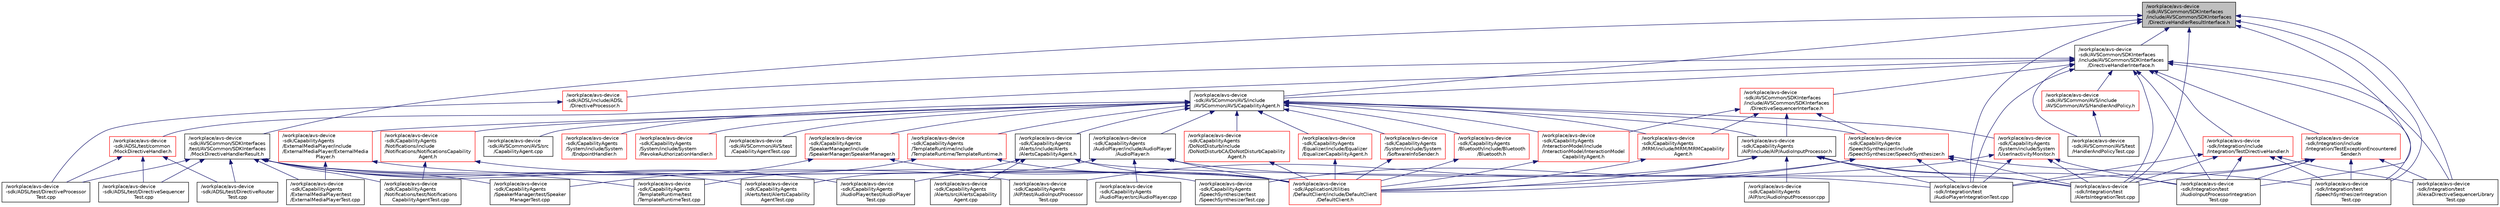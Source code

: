 digraph "/workplace/avs-device-sdk/AVSCommon/SDKInterfaces/include/AVSCommon/SDKInterfaces/DirectiveHandlerResultInterface.h"
{
  edge [fontname="Helvetica",fontsize="10",labelfontname="Helvetica",labelfontsize="10"];
  node [fontname="Helvetica",fontsize="10",shape=record];
  Node1 [label="/workplace/avs-device\l-sdk/AVSCommon/SDKInterfaces\l/include/AVSCommon/SDKInterfaces\l/DirectiveHandlerResultInterface.h",height=0.2,width=0.4,color="black", fillcolor="grey75", style="filled", fontcolor="black"];
  Node1 -> Node2 [dir="back",color="midnightblue",fontsize="10",style="solid",fontname="Helvetica"];
  Node2 [label="/workplace/avs-device\l-sdk/AVSCommon/AVS/include\l/AVSCommon/AVS/CapabilityAgent.h",height=0.2,width=0.4,color="black", fillcolor="white", style="filled",URL="$_capability_agent_8h.html"];
  Node2 -> Node3 [dir="back",color="midnightblue",fontsize="10",style="solid",fontname="Helvetica"];
  Node3 [label="/workplace/avs-device\l-sdk/AVSCommon/AVS/src\l/CapabilityAgent.cpp",height=0.2,width=0.4,color="black", fillcolor="white", style="filled",URL="$_capability_agent_8cpp.html"];
  Node2 -> Node4 [dir="back",color="midnightblue",fontsize="10",style="solid",fontname="Helvetica"];
  Node4 [label="/workplace/avs-device\l-sdk/AVSCommon/AVS/test\l/CapabilityAgentTest.cpp",height=0.2,width=0.4,color="black", fillcolor="white", style="filled",URL="$_capability_agent_test_8cpp.html"];
  Node2 -> Node5 [dir="back",color="midnightblue",fontsize="10",style="solid",fontname="Helvetica"];
  Node5 [label="/workplace/avs-device\l-sdk/CapabilityAgents\l/AIP/include/AIP/AudioInputProcessor.h",height=0.2,width=0.4,color="black", fillcolor="white", style="filled",URL="$_audio_input_processor_8h.html"];
  Node5 -> Node6 [dir="back",color="midnightblue",fontsize="10",style="solid",fontname="Helvetica"];
  Node6 [label="/workplace/avs-device\l-sdk/ApplicationUtilities\l/DefaultClient/include/DefaultClient\l/DefaultClient.h",height=0.2,width=0.4,color="red", fillcolor="white", style="filled",URL="$_default_client_8h.html"];
  Node5 -> Node7 [dir="back",color="midnightblue",fontsize="10",style="solid",fontname="Helvetica"];
  Node7 [label="/workplace/avs-device\l-sdk/CapabilityAgents\l/AIP/src/AudioInputProcessor.cpp",height=0.2,width=0.4,color="black", fillcolor="white", style="filled",URL="$_audio_input_processor_8cpp.html"];
  Node5 -> Node8 [dir="back",color="midnightblue",fontsize="10",style="solid",fontname="Helvetica"];
  Node8 [label="/workplace/avs-device\l-sdk/CapabilityAgents\l/AIP/test/AudioInputProcessor\lTest.cpp",height=0.2,width=0.4,color="black", fillcolor="white", style="filled",URL="$_audio_input_processor_test_8cpp.html"];
  Node5 -> Node9 [dir="back",color="midnightblue",fontsize="10",style="solid",fontname="Helvetica"];
  Node9 [label="/workplace/avs-device\l-sdk/Integration/test\l/AlertsIntegrationTest.cpp",height=0.2,width=0.4,color="black", fillcolor="white", style="filled",URL="$_alerts_integration_test_8cpp.html"];
  Node5 -> Node10 [dir="back",color="midnightblue",fontsize="10",style="solid",fontname="Helvetica"];
  Node10 [label="/workplace/avs-device\l-sdk/Integration/test\l/AudioInputProcessorIntegration\lTest.cpp",height=0.2,width=0.4,color="black", fillcolor="white", style="filled",URL="$_audio_input_processor_integration_test_8cpp.html"];
  Node5 -> Node11 [dir="back",color="midnightblue",fontsize="10",style="solid",fontname="Helvetica"];
  Node11 [label="/workplace/avs-device\l-sdk/Integration/test\l/AudioPlayerIntegrationTest.cpp",height=0.2,width=0.4,color="black", fillcolor="white", style="filled",URL="$_audio_player_integration_test_8cpp.html"];
  Node2 -> Node12 [dir="back",color="midnightblue",fontsize="10",style="solid",fontname="Helvetica"];
  Node12 [label="/workplace/avs-device\l-sdk/CapabilityAgents\l/Alerts/include/Alerts\l/AlertsCapabilityAgent.h",height=0.2,width=0.4,color="black", fillcolor="white", style="filled",URL="$_alerts_capability_agent_8h.html"];
  Node12 -> Node6 [dir="back",color="midnightblue",fontsize="10",style="solid",fontname="Helvetica"];
  Node12 -> Node13 [dir="back",color="midnightblue",fontsize="10",style="solid",fontname="Helvetica"];
  Node13 [label="/workplace/avs-device\l-sdk/CapabilityAgents\l/Alerts/src/AlertsCapability\lAgent.cpp",height=0.2,width=0.4,color="black", fillcolor="white", style="filled",URL="$_alerts_capability_agent_8cpp.html"];
  Node12 -> Node14 [dir="back",color="midnightblue",fontsize="10",style="solid",fontname="Helvetica"];
  Node14 [label="/workplace/avs-device\l-sdk/CapabilityAgents\l/Alerts/test/AlertsCapability\lAgentTest.cpp",height=0.2,width=0.4,color="black", fillcolor="white", style="filled",URL="$_alerts_capability_agent_test_8cpp.html"];
  Node12 -> Node9 [dir="back",color="midnightblue",fontsize="10",style="solid",fontname="Helvetica"];
  Node2 -> Node15 [dir="back",color="midnightblue",fontsize="10",style="solid",fontname="Helvetica"];
  Node15 [label="/workplace/avs-device\l-sdk/CapabilityAgents\l/AudioPlayer/include/AudioPlayer\l/AudioPlayer.h",height=0.2,width=0.4,color="black", fillcolor="white", style="filled",URL="$_audio_player_8h.html"];
  Node15 -> Node6 [dir="back",color="midnightblue",fontsize="10",style="solid",fontname="Helvetica"];
  Node15 -> Node16 [dir="back",color="midnightblue",fontsize="10",style="solid",fontname="Helvetica"];
  Node16 [label="/workplace/avs-device\l-sdk/CapabilityAgents\l/AudioPlayer/src/AudioPlayer.cpp",height=0.2,width=0.4,color="black", fillcolor="white", style="filled",URL="$_audio_player_8cpp.html"];
  Node15 -> Node17 [dir="back",color="midnightblue",fontsize="10",style="solid",fontname="Helvetica"];
  Node17 [label="/workplace/avs-device\l-sdk/CapabilityAgents\l/AudioPlayer/test/AudioPlayer\lTest.cpp",height=0.2,width=0.4,color="black", fillcolor="white", style="filled",URL="$_audio_player_test_8cpp.html"];
  Node15 -> Node11 [dir="back",color="midnightblue",fontsize="10",style="solid",fontname="Helvetica"];
  Node2 -> Node18 [dir="back",color="midnightblue",fontsize="10",style="solid",fontname="Helvetica"];
  Node18 [label="/workplace/avs-device\l-sdk/CapabilityAgents\l/Bluetooth/include/Bluetooth\l/Bluetooth.h",height=0.2,width=0.4,color="red", fillcolor="white", style="filled",URL="$_bluetooth_8h.html"];
  Node18 -> Node6 [dir="back",color="midnightblue",fontsize="10",style="solid",fontname="Helvetica"];
  Node2 -> Node19 [dir="back",color="midnightblue",fontsize="10",style="solid",fontname="Helvetica"];
  Node19 [label="/workplace/avs-device\l-sdk/CapabilityAgents\l/DoNotDisturb/include\l/DoNotDisturbCA/DoNotDisturbCapability\lAgent.h",height=0.2,width=0.4,color="red", fillcolor="white", style="filled",URL="$_do_not_disturb_capability_agent_8h.html"];
  Node19 -> Node6 [dir="back",color="midnightblue",fontsize="10",style="solid",fontname="Helvetica"];
  Node2 -> Node20 [dir="back",color="midnightblue",fontsize="10",style="solid",fontname="Helvetica"];
  Node20 [label="/workplace/avs-device\l-sdk/CapabilityAgents\l/Equalizer/include/Equalizer\l/EqualizerCapabilityAgent.h",height=0.2,width=0.4,color="red", fillcolor="white", style="filled",URL="$_equalizer_capability_agent_8h.html"];
  Node20 -> Node6 [dir="back",color="midnightblue",fontsize="10",style="solid",fontname="Helvetica"];
  Node2 -> Node21 [dir="back",color="midnightblue",fontsize="10",style="solid",fontname="Helvetica"];
  Node21 [label="/workplace/avs-device\l-sdk/CapabilityAgents\l/ExternalMediaPlayer/include\l/ExternalMediaPlayer/ExternalMedia\lPlayer.h",height=0.2,width=0.4,color="red", fillcolor="white", style="filled",URL="$_external_media_player_8h.html"];
  Node21 -> Node6 [dir="back",color="midnightblue",fontsize="10",style="solid",fontname="Helvetica"];
  Node21 -> Node22 [dir="back",color="midnightblue",fontsize="10",style="solid",fontname="Helvetica"];
  Node22 [label="/workplace/avs-device\l-sdk/CapabilityAgents\l/ExternalMediaPlayer/test\l/ExternalMediaPlayerTest.cpp",height=0.2,width=0.4,color="black", fillcolor="white", style="filled",URL="$_external_media_player_test_8cpp.html"];
  Node2 -> Node23 [dir="back",color="midnightblue",fontsize="10",style="solid",fontname="Helvetica"];
  Node23 [label="/workplace/avs-device\l-sdk/CapabilityAgents\l/InteractionModel/include\l/InteractionModel/InteractionModel\lCapabilityAgent.h",height=0.2,width=0.4,color="red", fillcolor="white", style="filled",URL="$_interaction_model_capability_agent_8h.html"];
  Node23 -> Node6 [dir="back",color="midnightblue",fontsize="10",style="solid",fontname="Helvetica"];
  Node2 -> Node24 [dir="back",color="midnightblue",fontsize="10",style="solid",fontname="Helvetica"];
  Node24 [label="/workplace/avs-device\l-sdk/CapabilityAgents\l/MRM/include/MRM/MRMCapability\lAgent.h",height=0.2,width=0.4,color="red", fillcolor="white", style="filled",URL="$_m_r_m_capability_agent_8h.html"];
  Node24 -> Node6 [dir="back",color="midnightblue",fontsize="10",style="solid",fontname="Helvetica"];
  Node2 -> Node25 [dir="back",color="midnightblue",fontsize="10",style="solid",fontname="Helvetica"];
  Node25 [label="/workplace/avs-device\l-sdk/CapabilityAgents\l/Notifications/include\l/Notifications/NotificationsCapability\lAgent.h",height=0.2,width=0.4,color="red", fillcolor="white", style="filled",URL="$_notifications_capability_agent_8h.html"];
  Node25 -> Node6 [dir="back",color="midnightblue",fontsize="10",style="solid",fontname="Helvetica"];
  Node25 -> Node26 [dir="back",color="midnightblue",fontsize="10",style="solid",fontname="Helvetica"];
  Node26 [label="/workplace/avs-device\l-sdk/CapabilityAgents\l/Notifications/test/Notifications\lCapabilityAgentTest.cpp",height=0.2,width=0.4,color="black", fillcolor="white", style="filled",URL="$_notifications_capability_agent_test_8cpp.html"];
  Node2 -> Node27 [dir="back",color="midnightblue",fontsize="10",style="solid",fontname="Helvetica"];
  Node27 [label="/workplace/avs-device\l-sdk/CapabilityAgents\l/SpeakerManager/include\l/SpeakerManager/SpeakerManager.h",height=0.2,width=0.4,color="red", fillcolor="white", style="filled",URL="$_speaker_manager_8h.html"];
  Node27 -> Node6 [dir="back",color="midnightblue",fontsize="10",style="solid",fontname="Helvetica"];
  Node27 -> Node28 [dir="back",color="midnightblue",fontsize="10",style="solid",fontname="Helvetica"];
  Node28 [label="/workplace/avs-device\l-sdk/CapabilityAgents\l/SpeakerManager/test/Speaker\lManagerTest.cpp",height=0.2,width=0.4,color="black", fillcolor="white", style="filled",URL="$_speaker_manager_test_8cpp.html"];
  Node2 -> Node29 [dir="back",color="midnightblue",fontsize="10",style="solid",fontname="Helvetica"];
  Node29 [label="/workplace/avs-device\l-sdk/CapabilityAgents\l/SpeechSynthesizer/include\l/SpeechSynthesizer/SpeechSynthesizer.h",height=0.2,width=0.4,color="red", fillcolor="white", style="filled",URL="$_speech_synthesizer_8h.html"];
  Node29 -> Node6 [dir="back",color="midnightblue",fontsize="10",style="solid",fontname="Helvetica"];
  Node29 -> Node30 [dir="back",color="midnightblue",fontsize="10",style="solid",fontname="Helvetica"];
  Node30 [label="/workplace/avs-device\l-sdk/CapabilityAgents\l/SpeechSynthesizer/test\l/SpeechSynthesizerTest.cpp",height=0.2,width=0.4,color="black", fillcolor="white", style="filled",URL="$_speech_synthesizer_test_8cpp.html"];
  Node29 -> Node9 [dir="back",color="midnightblue",fontsize="10",style="solid",fontname="Helvetica"];
  Node29 -> Node11 [dir="back",color="midnightblue",fontsize="10",style="solid",fontname="Helvetica"];
  Node29 -> Node31 [dir="back",color="midnightblue",fontsize="10",style="solid",fontname="Helvetica"];
  Node31 [label="/workplace/avs-device\l-sdk/Integration/test\l/SpeechSynthesizerIntegration\lTest.cpp",height=0.2,width=0.4,color="black", fillcolor="white", style="filled",URL="$_speech_synthesizer_integration_test_8cpp.html"];
  Node2 -> Node32 [dir="back",color="midnightblue",fontsize="10",style="solid",fontname="Helvetica"];
  Node32 [label="/workplace/avs-device\l-sdk/CapabilityAgents\l/System/include/System\l/EndpointHandler.h",height=0.2,width=0.4,color="red", fillcolor="white", style="filled",URL="$_endpoint_handler_8h.html"];
  Node2 -> Node33 [dir="back",color="midnightblue",fontsize="10",style="solid",fontname="Helvetica"];
  Node33 [label="/workplace/avs-device\l-sdk/CapabilityAgents\l/System/include/System\l/RevokeAuthorizationHandler.h",height=0.2,width=0.4,color="red", fillcolor="white", style="filled",URL="$_revoke_authorization_handler_8h.html"];
  Node2 -> Node34 [dir="back",color="midnightblue",fontsize="10",style="solid",fontname="Helvetica"];
  Node34 [label="/workplace/avs-device\l-sdk/CapabilityAgents\l/System/include/System\l/SoftwareInfoSender.h",height=0.2,width=0.4,color="red", fillcolor="white", style="filled",URL="$_software_info_sender_8h.html"];
  Node34 -> Node6 [dir="back",color="midnightblue",fontsize="10",style="solid",fontname="Helvetica"];
  Node2 -> Node35 [dir="back",color="midnightblue",fontsize="10",style="solid",fontname="Helvetica"];
  Node35 [label="/workplace/avs-device\l-sdk/CapabilityAgents\l/System/include/System\l/UserInactivityMonitor.h",height=0.2,width=0.4,color="red", fillcolor="white", style="filled",URL="$_user_inactivity_monitor_8h.html"];
  Node35 -> Node6 [dir="back",color="midnightblue",fontsize="10",style="solid",fontname="Helvetica"];
  Node35 -> Node9 [dir="back",color="midnightblue",fontsize="10",style="solid",fontname="Helvetica"];
  Node35 -> Node10 [dir="back",color="midnightblue",fontsize="10",style="solid",fontname="Helvetica"];
  Node35 -> Node11 [dir="back",color="midnightblue",fontsize="10",style="solid",fontname="Helvetica"];
  Node2 -> Node36 [dir="back",color="midnightblue",fontsize="10",style="solid",fontname="Helvetica"];
  Node36 [label="/workplace/avs-device\l-sdk/CapabilityAgents\l/TemplateRuntime/include\l/TemplateRuntime/TemplateRuntime.h",height=0.2,width=0.4,color="red", fillcolor="white", style="filled",URL="$_template_runtime_8h.html"];
  Node36 -> Node6 [dir="back",color="midnightblue",fontsize="10",style="solid",fontname="Helvetica"];
  Node36 -> Node37 [dir="back",color="midnightblue",fontsize="10",style="solid",fontname="Helvetica"];
  Node37 [label="/workplace/avs-device\l-sdk/CapabilityAgents\l/TemplateRuntime/test\l/TemplateRuntimeTest.cpp",height=0.2,width=0.4,color="black", fillcolor="white", style="filled",URL="$_template_runtime_test_8cpp.html"];
  Node1 -> Node38 [dir="back",color="midnightblue",fontsize="10",style="solid",fontname="Helvetica"];
  Node38 [label="/workplace/avs-device\l-sdk/AVSCommon/SDKInterfaces\l/include/AVSCommon/SDKInterfaces\l/DirectiveHandlerInterface.h",height=0.2,width=0.4,color="black", fillcolor="white", style="filled",URL="$_directive_handler_interface_8h.html"];
  Node38 -> Node39 [dir="back",color="midnightblue",fontsize="10",style="solid",fontname="Helvetica"];
  Node39 [label="/workplace/avs-device\l-sdk/ADSL/include/ADSL\l/DirectiveProcessor.h",height=0.2,width=0.4,color="red", fillcolor="white", style="filled",URL="$_directive_processor_8h.html"];
  Node39 -> Node40 [dir="back",color="midnightblue",fontsize="10",style="solid",fontname="Helvetica"];
  Node40 [label="/workplace/avs-device\l-sdk/ADSL/test/DirectiveProcessor\lTest.cpp",height=0.2,width=0.4,color="black", fillcolor="white", style="filled",URL="$_directive_processor_test_8cpp.html"];
  Node38 -> Node41 [dir="back",color="midnightblue",fontsize="10",style="solid",fontname="Helvetica"];
  Node41 [label="/workplace/avs-device\l-sdk/ADSL/test/common\l/MockDirectiveHandler.h",height=0.2,width=0.4,color="red", fillcolor="white", style="filled",URL="$_mock_directive_handler_8h.html"];
  Node41 -> Node40 [dir="back",color="midnightblue",fontsize="10",style="solid",fontname="Helvetica"];
  Node41 -> Node42 [dir="back",color="midnightblue",fontsize="10",style="solid",fontname="Helvetica"];
  Node42 [label="/workplace/avs-device\l-sdk/ADSL/test/DirectiveRouter\lTest.cpp",height=0.2,width=0.4,color="black", fillcolor="white", style="filled",URL="$_directive_router_test_8cpp.html"];
  Node41 -> Node43 [dir="back",color="midnightblue",fontsize="10",style="solid",fontname="Helvetica"];
  Node43 [label="/workplace/avs-device\l-sdk/ADSL/test/DirectiveSequencer\lTest.cpp",height=0.2,width=0.4,color="black", fillcolor="white", style="filled",URL="$_directive_sequencer_test_8cpp.html"];
  Node38 -> Node2 [dir="back",color="midnightblue",fontsize="10",style="solid",fontname="Helvetica"];
  Node38 -> Node44 [dir="back",color="midnightblue",fontsize="10",style="solid",fontname="Helvetica"];
  Node44 [label="/workplace/avs-device\l-sdk/AVSCommon/AVS/include\l/AVSCommon/AVS/HandlerAndPolicy.h",height=0.2,width=0.4,color="red", fillcolor="white", style="filled",URL="$_handler_and_policy_8h.html"];
  Node44 -> Node45 [dir="back",color="midnightblue",fontsize="10",style="solid",fontname="Helvetica"];
  Node45 [label="/workplace/avs-device\l-sdk/AVSCommon/AVS/test\l/HandlerAndPolicyTest.cpp",height=0.2,width=0.4,color="black", fillcolor="white", style="filled",URL="$_handler_and_policy_test_8cpp.html"];
  Node38 -> Node45 [dir="back",color="midnightblue",fontsize="10",style="solid",fontname="Helvetica"];
  Node38 -> Node46 [dir="back",color="midnightblue",fontsize="10",style="solid",fontname="Helvetica"];
  Node46 [label="/workplace/avs-device\l-sdk/AVSCommon/SDKInterfaces\l/include/AVSCommon/SDKInterfaces\l/DirectiveSequencerInterface.h",height=0.2,width=0.4,color="red", fillcolor="white", style="filled",URL="$_directive_sequencer_interface_8h.html"];
  Node46 -> Node5 [dir="back",color="midnightblue",fontsize="10",style="solid",fontname="Helvetica"];
  Node46 -> Node23 [dir="back",color="midnightblue",fontsize="10",style="solid",fontname="Helvetica"];
  Node46 -> Node24 [dir="back",color="midnightblue",fontsize="10",style="solid",fontname="Helvetica"];
  Node46 -> Node29 [dir="back",color="midnightblue",fontsize="10",style="solid",fontname="Helvetica"];
  Node38 -> Node47 [dir="back",color="midnightblue",fontsize="10",style="solid",fontname="Helvetica"];
  Node47 [label="/workplace/avs-device\l-sdk/Integration/include\l/Integration/TestDirectiveHandler.h",height=0.2,width=0.4,color="red", fillcolor="white", style="filled",URL="$_test_directive_handler_8h.html"];
  Node47 -> Node9 [dir="back",color="midnightblue",fontsize="10",style="solid",fontname="Helvetica"];
  Node47 -> Node48 [dir="back",color="midnightblue",fontsize="10",style="solid",fontname="Helvetica"];
  Node48 [label="/workplace/avs-device\l-sdk/Integration/test\l/AlexaDirectiveSequencerLibrary\lTest.cpp",height=0.2,width=0.4,color="black", fillcolor="white", style="filled",URL="$_alexa_directive_sequencer_library_test_8cpp.html"];
  Node47 -> Node10 [dir="back",color="midnightblue",fontsize="10",style="solid",fontname="Helvetica"];
  Node47 -> Node11 [dir="back",color="midnightblue",fontsize="10",style="solid",fontname="Helvetica"];
  Node47 -> Node31 [dir="back",color="midnightblue",fontsize="10",style="solid",fontname="Helvetica"];
  Node38 -> Node49 [dir="back",color="midnightblue",fontsize="10",style="solid",fontname="Helvetica"];
  Node49 [label="/workplace/avs-device\l-sdk/Integration/include\l/Integration/TestExceptionEncountered\lSender.h",height=0.2,width=0.4,color="red", fillcolor="white", style="filled",URL="$_test_exception_encountered_sender_8h.html"];
  Node49 -> Node9 [dir="back",color="midnightblue",fontsize="10",style="solid",fontname="Helvetica"];
  Node49 -> Node48 [dir="back",color="midnightblue",fontsize="10",style="solid",fontname="Helvetica"];
  Node49 -> Node10 [dir="back",color="midnightblue",fontsize="10",style="solid",fontname="Helvetica"];
  Node49 -> Node11 [dir="back",color="midnightblue",fontsize="10",style="solid",fontname="Helvetica"];
  Node49 -> Node31 [dir="back",color="midnightblue",fontsize="10",style="solid",fontname="Helvetica"];
  Node38 -> Node9 [dir="back",color="midnightblue",fontsize="10",style="solid",fontname="Helvetica"];
  Node38 -> Node48 [dir="back",color="midnightblue",fontsize="10",style="solid",fontname="Helvetica"];
  Node38 -> Node10 [dir="back",color="midnightblue",fontsize="10",style="solid",fontname="Helvetica"];
  Node38 -> Node11 [dir="back",color="midnightblue",fontsize="10",style="solid",fontname="Helvetica"];
  Node38 -> Node31 [dir="back",color="midnightblue",fontsize="10",style="solid",fontname="Helvetica"];
  Node1 -> Node50 [dir="back",color="midnightblue",fontsize="10",style="solid",fontname="Helvetica"];
  Node50 [label="/workplace/avs-device\l-sdk/AVSCommon/SDKInterfaces\l/test/AVSCommon/SDKInterfaces\l/MockDirectiveHandlerResult.h",height=0.2,width=0.4,color="black", fillcolor="white", style="filled",URL="$_mock_directive_handler_result_8h.html"];
  Node50 -> Node40 [dir="back",color="midnightblue",fontsize="10",style="solid",fontname="Helvetica"];
  Node50 -> Node42 [dir="back",color="midnightblue",fontsize="10",style="solid",fontname="Helvetica"];
  Node50 -> Node43 [dir="back",color="midnightblue",fontsize="10",style="solid",fontname="Helvetica"];
  Node50 -> Node8 [dir="back",color="midnightblue",fontsize="10",style="solid",fontname="Helvetica"];
  Node50 -> Node14 [dir="back",color="midnightblue",fontsize="10",style="solid",fontname="Helvetica"];
  Node50 -> Node17 [dir="back",color="midnightblue",fontsize="10",style="solid",fontname="Helvetica"];
  Node50 -> Node22 [dir="back",color="midnightblue",fontsize="10",style="solid",fontname="Helvetica"];
  Node50 -> Node26 [dir="back",color="midnightblue",fontsize="10",style="solid",fontname="Helvetica"];
  Node50 -> Node28 [dir="back",color="midnightblue",fontsize="10",style="solid",fontname="Helvetica"];
  Node50 -> Node30 [dir="back",color="midnightblue",fontsize="10",style="solid",fontname="Helvetica"];
  Node50 -> Node37 [dir="back",color="midnightblue",fontsize="10",style="solid",fontname="Helvetica"];
  Node1 -> Node9 [dir="back",color="midnightblue",fontsize="10",style="solid",fontname="Helvetica"];
  Node1 -> Node48 [dir="back",color="midnightblue",fontsize="10",style="solid",fontname="Helvetica"];
  Node1 -> Node10 [dir="back",color="midnightblue",fontsize="10",style="solid",fontname="Helvetica"];
  Node1 -> Node11 [dir="back",color="midnightblue",fontsize="10",style="solid",fontname="Helvetica"];
  Node1 -> Node31 [dir="back",color="midnightblue",fontsize="10",style="solid",fontname="Helvetica"];
}
